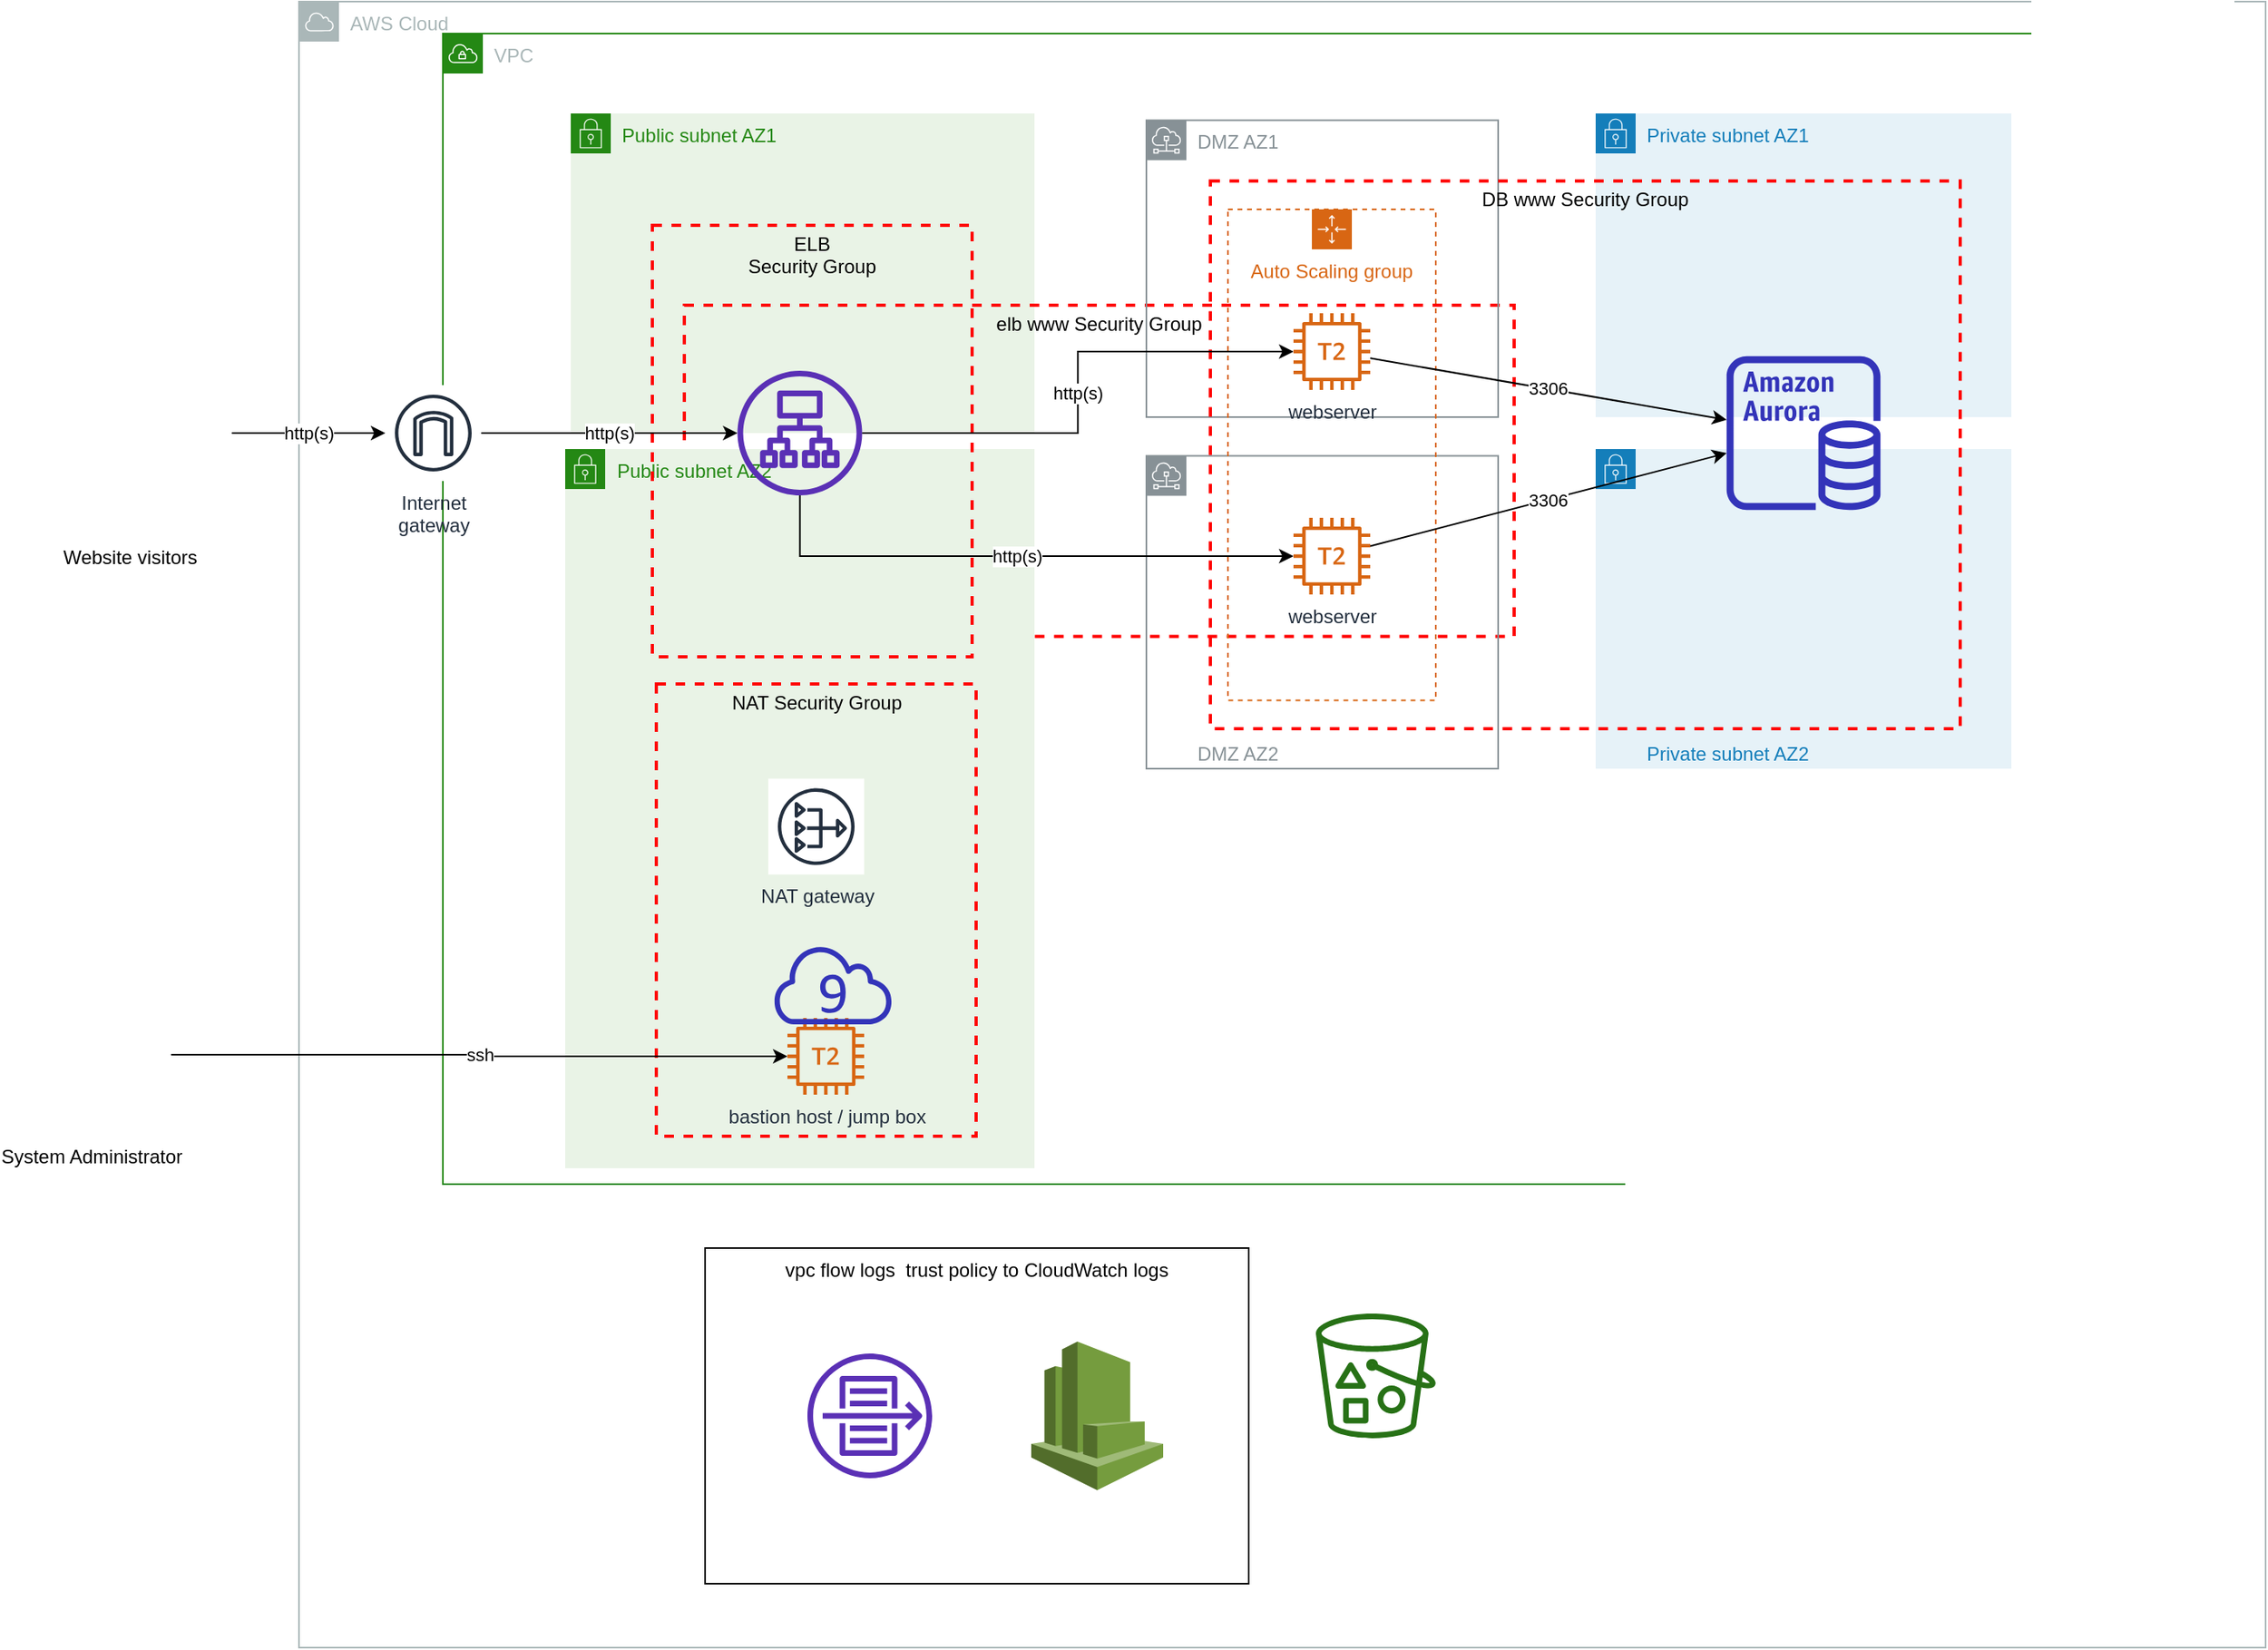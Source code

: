 <mxfile version="12.8.1" type="github">
  <diagram id="yZPuzWqZlDscrEgrNuKp" name="Page-1">
    <mxGraphModel dx="1454" dy="1179" grid="1" gridSize="10" guides="1" tooltips="1" connect="1" arrows="1" fold="1" page="1" pageScale="1" pageWidth="827" pageHeight="1169" math="0" shadow="0">
      <root>
        <mxCell id="0" />
        <mxCell id="1" parent="0" />
        <mxCell id="eXyLr-xfNnozj_OZRMc9-4" value="AWS Cloud" style="outlineConnect=0;gradientColor=none;html=1;whiteSpace=wrap;fontSize=12;fontStyle=0;shape=mxgraph.aws4.group;grIcon=mxgraph.aws4.group_aws_cloud;strokeColor=#AAB7B8;fillColor=none;verticalAlign=top;align=left;spacingLeft=30;fontColor=#AAB7B8;dashed=0;" vertex="1" parent="1">
          <mxGeometry x="220" y="20" width="1230" height="1030" as="geometry" />
        </mxCell>
        <mxCell id="irCy03890RKg7VOdBJwZ-2" value="VPC" style="points=[[0,0],[0.25,0],[0.5,0],[0.75,0],[1,0],[1,0.25],[1,0.5],[1,0.75],[1,1],[0.75,1],[0.5,1],[0.25,1],[0,1],[0,0.75],[0,0.5],[0,0.25]];outlineConnect=0;gradientColor=none;html=1;whiteSpace=wrap;fontSize=12;fontStyle=0;shape=mxgraph.aws4.group;grIcon=mxgraph.aws4.group_vpc;strokeColor=#248814;fillColor=none;verticalAlign=top;align=left;spacingLeft=30;fontColor=#AAB7B8;dashed=0;" parent="1" vertex="1">
          <mxGeometry x="310" y="40" width="1081" height="720" as="geometry" />
        </mxCell>
        <mxCell id="irCy03890RKg7VOdBJwZ-6" value="Public subnet AZ1" style="points=[[0,0],[0.25,0],[0.5,0],[0.75,0],[1,0],[1,0.25],[1,0.5],[1,0.75],[1,1],[0.75,1],[0.5,1],[0.25,1],[0,1],[0,0.75],[0,0.5],[0,0.25]];outlineConnect=0;gradientColor=none;html=1;whiteSpace=wrap;fontSize=12;fontStyle=0;shape=mxgraph.aws4.group;grIcon=mxgraph.aws4.group_security_group;grStroke=0;strokeColor=#248814;fillColor=#E9F3E6;verticalAlign=top;align=left;spacingLeft=30;fontColor=#248814;dashed=0;" parent="1" vertex="1">
          <mxGeometry x="390" y="90" width="290" height="200" as="geometry" />
        </mxCell>
        <mxCell id="irCy03890RKg7VOdBJwZ-12" value="elb www Security Group" style="fontStyle=0;verticalAlign=top;align=center;spacingTop=-2;fillColor=none;rounded=0;whiteSpace=wrap;html=1;strokeColor=#FF0000;strokeWidth=2;dashed=1;container=1;collapsible=0;" parent="1" vertex="1">
          <mxGeometry x="461" y="210" width="519" height="207.25" as="geometry" />
        </mxCell>
        <mxCell id="irCy03890RKg7VOdBJwZ-47" value="Public subnet AZ2" style="points=[[0,0],[0.25,0],[0.5,0],[0.75,0],[1,0],[1,0.25],[1,0.5],[1,0.75],[1,1],[0.75,1],[0.5,1],[0.25,1],[0,1],[0,0.75],[0,0.5],[0,0.25]];outlineConnect=0;gradientColor=none;html=1;whiteSpace=wrap;fontSize=12;fontStyle=0;shape=mxgraph.aws4.group;grIcon=mxgraph.aws4.group_security_group;grStroke=0;strokeColor=#248814;fillColor=#E9F3E6;verticalAlign=top;align=left;spacingLeft=30;fontColor=#248814;dashed=0;" parent="1" vertex="1">
          <mxGeometry x="386.5" y="300" width="293.5" height="450" as="geometry" />
        </mxCell>
        <mxCell id="irCy03890RKg7VOdBJwZ-41" value="DMZ AZ2" style="outlineConnect=0;gradientColor=none;html=1;whiteSpace=wrap;fontSize=12;fontStyle=0;shape=mxgraph.aws4.group;grIcon=mxgraph.aws4.group_subnet;strokeColor=#879196;fillColor=none;verticalAlign=bottom;align=left;spacingLeft=30;fontColor=#879196;dashed=0;" parent="1" vertex="1">
          <mxGeometry x="750" y="304.24" width="220" height="195.76" as="geometry" />
        </mxCell>
        <mxCell id="irCy03890RKg7VOdBJwZ-42" value="Private subnet AZ2" style="points=[[0,0],[0.25,0],[0.5,0],[0.75,0],[1,0],[1,0.25],[1,0.5],[1,0.75],[1,1],[0.75,1],[0.5,1],[0.25,1],[0,1],[0,0.75],[0,0.5],[0,0.25]];outlineConnect=0;gradientColor=none;html=1;whiteSpace=wrap;fontSize=12;fontStyle=0;shape=mxgraph.aws4.group;grIcon=mxgraph.aws4.group_security_group;grStroke=0;strokeColor=#147EBA;fillColor=#E6F2F8;verticalAlign=bottom;align=left;spacingLeft=30;fontColor=#147EBA;dashed=0;" parent="1" vertex="1">
          <mxGeometry x="1031" y="300" width="260" height="200" as="geometry" />
        </mxCell>
        <mxCell id="irCy03890RKg7VOdBJwZ-31" value="DMZ AZ1" style="outlineConnect=0;gradientColor=none;html=1;whiteSpace=wrap;fontSize=12;fontStyle=0;shape=mxgraph.aws4.group;grIcon=mxgraph.aws4.group_subnet;strokeColor=#879196;fillColor=none;verticalAlign=top;align=left;spacingLeft=30;fontColor=#879196;dashed=0;" parent="1" vertex="1">
          <mxGeometry x="750" y="94.24" width="220" height="185.76" as="geometry" />
        </mxCell>
        <mxCell id="irCy03890RKg7VOdBJwZ-22" value="vpc flow logs &amp;nbsp;trust policy to CloudWatch logs" style="rounded=0;whiteSpace=wrap;html=1;verticalAlign=top;" parent="1" vertex="1">
          <mxGeometry x="474" y="800" width="340" height="210" as="geometry" />
        </mxCell>
        <mxCell id="irCy03890RKg7VOdBJwZ-7" value="Private subnet AZ1" style="points=[[0,0],[0.25,0],[0.5,0],[0.75,0],[1,0],[1,0.25],[1,0.5],[1,0.75],[1,1],[0.75,1],[0.5,1],[0.25,1],[0,1],[0,0.75],[0,0.5],[0,0.25]];outlineConnect=0;gradientColor=none;html=1;whiteSpace=wrap;fontSize=12;fontStyle=0;shape=mxgraph.aws4.group;grIcon=mxgraph.aws4.group_security_group;grStroke=0;strokeColor=#147EBA;fillColor=#E6F2F8;verticalAlign=top;align=left;spacingLeft=30;fontColor=#147EBA;dashed=0;" parent="1" vertex="1">
          <mxGeometry x="1031" y="90" width="260" height="190" as="geometry" />
        </mxCell>
        <mxCell id="irCy03890RKg7VOdBJwZ-8" value="NAT Security Group" style="fontStyle=0;verticalAlign=top;align=center;spacingTop=-2;fillColor=none;rounded=0;whiteSpace=wrap;html=1;strokeColor=#FF0000;strokeWidth=2;dashed=1;container=1;collapsible=0;" parent="1" vertex="1">
          <mxGeometry x="443.5" y="447" width="200" height="283" as="geometry" />
        </mxCell>
        <mxCell id="irCy03890RKg7VOdBJwZ-4" value="NAT gateway" style="outlineConnect=0;fontColor=#232F3E;gradientColor=none;strokeColor=#232F3E;fillColor=#ffffff;dashed=0;verticalLabelPosition=bottom;verticalAlign=top;align=center;html=1;fontSize=12;fontStyle=0;aspect=fixed;shape=mxgraph.aws4.resourceIcon;resIcon=mxgraph.aws4.nat_gateway;" parent="irCy03890RKg7VOdBJwZ-8" vertex="1">
          <mxGeometry x="70" y="59.308" width="60" height="60" as="geometry" />
        </mxCell>
        <mxCell id="irCy03890RKg7VOdBJwZ-57" value="bastion host / jump box" style="outlineConnect=0;fontColor=#232F3E;gradientColor=none;fillColor=#D86613;strokeColor=none;dashed=0;verticalLabelPosition=bottom;verticalAlign=top;align=center;html=1;fontSize=12;fontStyle=0;aspect=fixed;pointerEvents=1;shape=mxgraph.aws4.t2_instance;" parent="irCy03890RKg7VOdBJwZ-8" vertex="1">
          <mxGeometry x="82" y="208.996" width="48" height="48" as="geometry" />
        </mxCell>
        <mxCell id="irCy03890RKg7VOdBJwZ-10" value="ELB &lt;br&gt;Security Group" style="fontStyle=0;verticalAlign=top;align=center;spacingTop=-2;fillColor=none;rounded=0;whiteSpace=wrap;html=1;strokeColor=#FF0000;strokeWidth=2;dashed=1;container=1;collapsible=0;" parent="1" vertex="1">
          <mxGeometry x="441" y="160" width="200" height="270" as="geometry" />
        </mxCell>
        <mxCell id="eXyLr-xfNnozj_OZRMc9-8" value="" style="outlineConnect=0;fontColor=#232F3E;gradientColor=none;fillColor=#5A30B5;strokeColor=none;dashed=0;verticalLabelPosition=bottom;verticalAlign=top;align=center;html=1;fontSize=12;fontStyle=0;aspect=fixed;pointerEvents=1;shape=mxgraph.aws4.application_load_balancer;" vertex="1" parent="irCy03890RKg7VOdBJwZ-10">
          <mxGeometry x="53.25" y="91" width="78" height="78" as="geometry" />
        </mxCell>
        <mxCell id="irCy03890RKg7VOdBJwZ-13" value="DB www Security Group" style="fontStyle=0;verticalAlign=top;align=center;spacingTop=-2;fillColor=none;rounded=0;whiteSpace=wrap;html=1;strokeColor=#FF0000;strokeWidth=2;dashed=1;container=1;collapsible=0;" parent="1" vertex="1">
          <mxGeometry x="790" y="132.25" width="469" height="342.75" as="geometry" />
        </mxCell>
        <mxCell id="eXyLr-xfNnozj_OZRMc9-9" value="" style="outlineConnect=0;fontColor=#232F3E;gradientColor=none;fillColor=#3334B9;strokeColor=none;dashed=0;verticalLabelPosition=bottom;verticalAlign=top;align=center;html=1;fontSize=12;fontStyle=0;aspect=fixed;pointerEvents=1;shape=mxgraph.aws4.aurora_instance;" vertex="1" parent="irCy03890RKg7VOdBJwZ-13">
          <mxGeometry x="322.88" y="109.63" width="96.25" height="96.25" as="geometry" />
        </mxCell>
        <mxCell id="irCy03890RKg7VOdBJwZ-35" value="http(s)" style="edgeStyle=orthogonalEdgeStyle;rounded=0;orthogonalLoop=1;jettySize=auto;html=1;startArrow=classic;startFill=1;endArrow=none;endFill=0;" parent="1" source="eXyLr-xfNnozj_OZRMc9-8" target="eXyLr-xfNnozj_OZRMc9-3" edge="1">
          <mxGeometry relative="1" as="geometry">
            <mxPoint x="339" y="292" as="targetPoint" />
            <mxPoint x="477" y="292" as="sourcePoint" />
          </mxGeometry>
        </mxCell>
        <mxCell id="irCy03890RKg7VOdBJwZ-17" value="" style="outlineConnect=0;fontColor=#232F3E;gradientColor=none;fillColor=#5A30B5;strokeColor=none;dashed=0;verticalLabelPosition=bottom;verticalAlign=top;align=center;html=1;fontSize=12;fontStyle=0;aspect=fixed;pointerEvents=1;shape=mxgraph.aws4.flow_logs;" parent="1" vertex="1">
          <mxGeometry x="538" y="866" width="78" height="78" as="geometry" />
        </mxCell>
        <mxCell id="irCy03890RKg7VOdBJwZ-18" value="" style="outlineConnect=0;dashed=0;verticalLabelPosition=bottom;verticalAlign=top;align=center;html=1;shape=mxgraph.aws3.cloudwatch;fillColor=#759C3E;gradientColor=none;" parent="1" vertex="1">
          <mxGeometry x="678" y="858.5" width="82.5" height="93" as="geometry" />
        </mxCell>
        <mxCell id="irCy03890RKg7VOdBJwZ-19" value="" style="shape=image;html=1;verticalAlign=top;verticalLabelPosition=bottom;labelBackgroundColor=#ffffff;imageAspect=0;aspect=fixed;image=https://cdn2.iconfinder.com/data/icons/amazon-aws-stencils/100/Deployment__Management_copy_IAM-128.png" parent="1" vertex="1">
          <mxGeometry x="410" y="841" width="128" height="128" as="geometry" />
        </mxCell>
        <mxCell id="irCy03890RKg7VOdBJwZ-36" style="edgeStyle=orthogonalEdgeStyle;rounded=0;orthogonalLoop=1;jettySize=auto;html=1;exitX=0.5;exitY=1;exitDx=0;exitDy=0;exitPerimeter=0;" parent="1" edge="1">
          <mxGeometry relative="1" as="geometry">
            <mxPoint x="352" y="328" as="sourcePoint" />
            <mxPoint x="352" y="328" as="targetPoint" />
          </mxGeometry>
        </mxCell>
        <mxCell id="irCy03890RKg7VOdBJwZ-52" value="System Administrator" style="shape=image;html=1;verticalAlign=top;verticalLabelPosition=bottom;labelBackgroundColor=#ffffff;imageAspect=0;aspect=fixed;image=https://cdn2.iconfinder.com/data/icons/amazon-aws-stencils/100/Non-Service_Specific_copy_AWS_Management_Console-128.png" parent="1" vertex="1">
          <mxGeometry x="40" y="629" width="100" height="100" as="geometry" />
        </mxCell>
        <mxCell id="irCy03890RKg7VOdBJwZ-54" value="Website visitors" style="shape=image;html=1;verticalAlign=top;verticalLabelPosition=bottom;labelBackgroundColor=#ffffff;imageAspect=0;aspect=fixed;image=https://cdn4.iconfinder.com/data/icons/small-n-flat/24/user-group-128.png" parent="1" vertex="1">
          <mxGeometry x="50" y="226" width="128" height="128" as="geometry" />
        </mxCell>
        <mxCell id="irCy03890RKg7VOdBJwZ-55" value="http(s)" style="edgeStyle=orthogonalEdgeStyle;rounded=0;orthogonalLoop=1;jettySize=auto;html=1;startArrow=classic;startFill=1;endArrow=none;endFill=0;entryX=1;entryY=0.5;entryDx=0;entryDy=0;" parent="1" target="irCy03890RKg7VOdBJwZ-54" edge="1" source="eXyLr-xfNnozj_OZRMc9-3">
          <mxGeometry relative="1" as="geometry">
            <mxPoint x="270" y="292" as="sourcePoint" />
            <mxPoint x="139" y="291.5" as="targetPoint" />
          </mxGeometry>
        </mxCell>
        <mxCell id="irCy03890RKg7VOdBJwZ-56" value="ssh&lt;br&gt;" style="edgeStyle=orthogonalEdgeStyle;rounded=0;orthogonalLoop=1;jettySize=auto;html=1;startArrow=classic;startFill=1;endArrow=none;endFill=0;entryX=1;entryY=0.5;entryDx=0;entryDy=0;" parent="1" source="irCy03890RKg7VOdBJwZ-57" target="irCy03890RKg7VOdBJwZ-52" edge="1">
          <mxGeometry relative="1" as="geometry">
            <mxPoint x="260" y="520" as="sourcePoint" />
            <mxPoint x="188" y="300" as="targetPoint" />
          </mxGeometry>
        </mxCell>
        <mxCell id="irCy03890RKg7VOdBJwZ-59" value="http(s)" style="edgeStyle=orthogonalEdgeStyle;rounded=0;orthogonalLoop=1;jettySize=auto;html=1;startArrow=classic;startFill=1;endArrow=none;endFill=0;" parent="1" source="irCy03890RKg7VOdBJwZ-15" target="eXyLr-xfNnozj_OZRMc9-8" edge="1">
          <mxGeometry relative="1" as="geometry">
            <mxPoint x="280" y="302" as="sourcePoint" />
            <mxPoint x="610" y="258.75" as="targetPoint" />
          </mxGeometry>
        </mxCell>
        <mxCell id="irCy03890RKg7VOdBJwZ-60" value="http(s)" style="edgeStyle=orthogonalEdgeStyle;rounded=0;orthogonalLoop=1;jettySize=auto;html=1;startArrow=classic;startFill=1;endArrow=none;endFill=0;" parent="1" source="irCy03890RKg7VOdBJwZ-43" target="eXyLr-xfNnozj_OZRMc9-8" edge="1">
          <mxGeometry relative="1" as="geometry">
            <mxPoint x="832" y="249" as="sourcePoint" />
            <mxPoint x="610" y="313.014" as="targetPoint" />
          </mxGeometry>
        </mxCell>
        <mxCell id="irCy03890RKg7VOdBJwZ-38" value="Auto Scaling group" style="points=[[0,0],[0.25,0],[0.5,0],[0.75,0],[1,0],[1,0.25],[1,0.5],[1,0.75],[1,1],[0.75,1],[0.5,1],[0.25,1],[0,1],[0,0.75],[0,0.5],[0,0.25]];outlineConnect=0;gradientColor=none;html=1;whiteSpace=wrap;fontSize=12;fontStyle=0;shape=mxgraph.aws4.groupCenter;grIcon=mxgraph.aws4.group_auto_scaling_group;grStroke=1;strokeColor=#D86613;fillColor=none;verticalAlign=top;align=center;fontColor=#D86613;dashed=1;spacingTop=25;" parent="1" vertex="1">
          <mxGeometry x="801" y="150" width="130" height="307.25" as="geometry" />
        </mxCell>
        <mxCell id="irCy03890RKg7VOdBJwZ-15" value="webserver" style="outlineConnect=0;fontColor=#232F3E;gradientColor=none;fillColor=#D86613;strokeColor=none;dashed=0;verticalLabelPosition=bottom;verticalAlign=top;align=center;html=1;fontSize=12;fontStyle=0;aspect=fixed;pointerEvents=1;shape=mxgraph.aws4.t2_instance;" parent="1" vertex="1">
          <mxGeometry x="842" y="215" width="48" height="48" as="geometry" />
        </mxCell>
        <mxCell id="irCy03890RKg7VOdBJwZ-43" value="webserver" style="outlineConnect=0;fontColor=#232F3E;gradientColor=none;fillColor=#D86613;strokeColor=none;dashed=0;verticalLabelPosition=bottom;verticalAlign=top;align=center;html=1;fontSize=12;fontStyle=0;aspect=fixed;pointerEvents=1;shape=mxgraph.aws4.t2_instance;" parent="1" vertex="1">
          <mxGeometry x="842" y="343" width="48" height="48" as="geometry" />
        </mxCell>
        <mxCell id="eXyLr-xfNnozj_OZRMc9-1" value="" style="outlineConnect=0;fontColor=#232F3E;gradientColor=none;fillColor=#277116;strokeColor=none;dashed=0;verticalLabelPosition=bottom;verticalAlign=top;align=center;html=1;fontSize=12;fontStyle=0;aspect=fixed;pointerEvents=1;shape=mxgraph.aws4.bucket_with_objects;" vertex="1" parent="1">
          <mxGeometry x="856" y="841" width="75" height="78" as="geometry" />
        </mxCell>
        <mxCell id="eXyLr-xfNnozj_OZRMc9-3" value="Internet&#xa;gateway" style="outlineConnect=0;fontColor=#232F3E;gradientColor=none;strokeColor=#232F3E;fillColor=#ffffff;dashed=0;verticalLabelPosition=bottom;verticalAlign=top;align=center;html=1;fontSize=12;fontStyle=0;aspect=fixed;shape=mxgraph.aws4.resourceIcon;resIcon=mxgraph.aws4.internet_gateway;" vertex="1" parent="1">
          <mxGeometry x="274" y="260" width="60" height="60" as="geometry" />
        </mxCell>
        <mxCell id="eXyLr-xfNnozj_OZRMc9-10" value="3306" style="endArrow=classic;html=1;" edge="1" parent="1" source="irCy03890RKg7VOdBJwZ-15" target="eXyLr-xfNnozj_OZRMc9-9">
          <mxGeometry width="50" height="50" relative="1" as="geometry">
            <mxPoint x="810" y="640" as="sourcePoint" />
            <mxPoint x="860" y="590" as="targetPoint" />
          </mxGeometry>
        </mxCell>
        <mxCell id="eXyLr-xfNnozj_OZRMc9-11" value="3306" style="endArrow=classic;html=1;" edge="1" parent="1" source="irCy03890RKg7VOdBJwZ-43" target="eXyLr-xfNnozj_OZRMc9-9">
          <mxGeometry width="50" height="50" relative="1" as="geometry">
            <mxPoint x="810" y="640" as="sourcePoint" />
            <mxPoint x="860" y="590" as="targetPoint" />
          </mxGeometry>
        </mxCell>
        <mxCell id="eXyLr-xfNnozj_OZRMc9-12" value="" style="outlineConnect=0;fontColor=#232F3E;gradientColor=none;fillColor=#3334B9;strokeColor=none;dashed=0;verticalLabelPosition=bottom;verticalAlign=top;align=center;html=1;fontSize=12;fontStyle=0;aspect=fixed;shape=mxgraph.aws4.cloud9;" vertex="1" parent="1">
          <mxGeometry x="515" y="610" width="78" height="50" as="geometry" />
        </mxCell>
      </root>
    </mxGraphModel>
  </diagram>
</mxfile>
